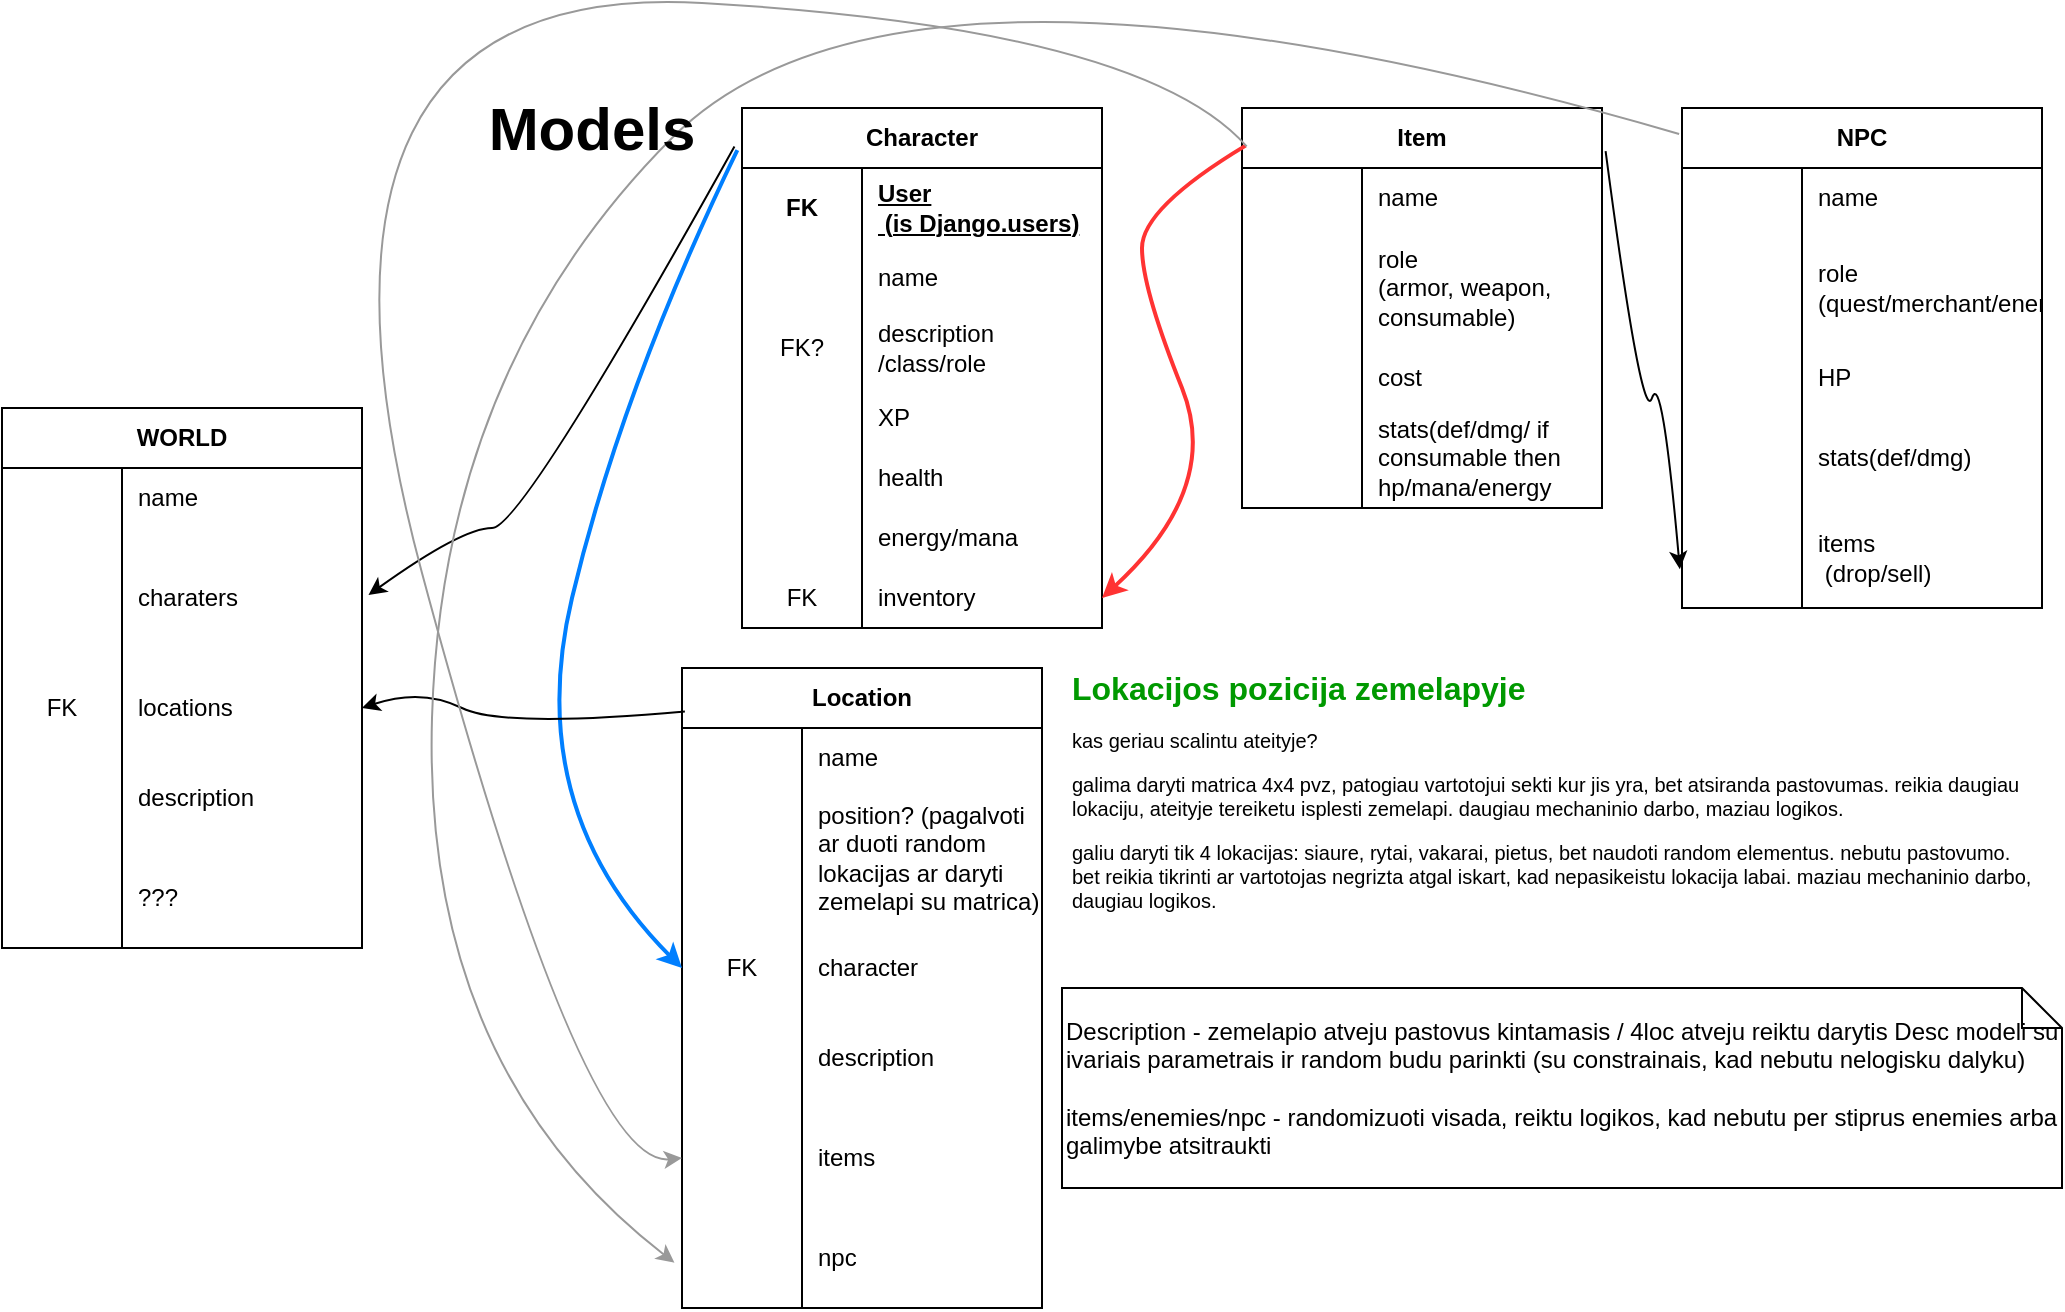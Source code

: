 <mxfile version="22.1.4" type="github">
  <diagram name="Page-1" id="NgMxnCGfI6lpgmHuZvVO">
    <mxGraphModel dx="2081" dy="1786" grid="1" gridSize="10" guides="1" tooltips="1" connect="1" arrows="1" fold="1" page="1" pageScale="1" pageWidth="850" pageHeight="1100" math="0" shadow="0">
      <root>
        <mxCell id="0" />
        <mxCell id="1" parent="0" />
        <mxCell id="99KLzJJd3JAzD1r81Fv1-16" value="Character" style="shape=table;startSize=30;container=1;collapsible=1;childLayout=tableLayout;fixedRows=1;rowLines=0;fontStyle=1;align=center;resizeLast=1;html=1;whiteSpace=wrap;points=[[0,0,0,0,0],[0,0.25,0,0,0],[0,0.5,0,0,0],[0,0.75,0,0,0],[0,1,0,0,0],[0.25,0,0,0,0],[0.25,1,0,0,0],[0.5,0,0,0,0],[0.5,1,0,0,0],[0.75,0,0,0,0],[0.75,1,0,0,0],[1,0,0,0,0],[1,0.25,0,0,0],[1,0.5,0,0,0],[1,0.75,0,0,0],[1,1,0,0,0]];" vertex="1" parent="1">
          <mxGeometry x="150" y="20" width="180" height="260" as="geometry">
            <mxRectangle x="40" y="340" width="100" height="30" as="alternateBounds" />
          </mxGeometry>
        </mxCell>
        <mxCell id="99KLzJJd3JAzD1r81Fv1-17" value="" style="shape=tableRow;horizontal=0;startSize=0;swimlaneHead=0;swimlaneBody=0;fillColor=none;collapsible=0;dropTarget=0;points=[[0,0.5],[1,0.5]];portConstraint=eastwest;top=0;left=0;right=0;bottom=0;html=1;" vertex="1" parent="99KLzJJd3JAzD1r81Fv1-16">
          <mxGeometry y="30" width="180" height="40" as="geometry" />
        </mxCell>
        <mxCell id="99KLzJJd3JAzD1r81Fv1-18" value="FK" style="shape=partialRectangle;connectable=0;fillColor=none;top=0;left=0;bottom=0;right=0;fontStyle=1;overflow=hidden;html=1;whiteSpace=wrap;" vertex="1" parent="99KLzJJd3JAzD1r81Fv1-17">
          <mxGeometry width="60" height="40" as="geometry">
            <mxRectangle width="60" height="40" as="alternateBounds" />
          </mxGeometry>
        </mxCell>
        <mxCell id="99KLzJJd3JAzD1r81Fv1-19" value="&lt;div&gt;User&lt;/div&gt;&amp;nbsp;(is Django.users)" style="shape=partialRectangle;connectable=0;fillColor=none;top=0;left=0;bottom=0;right=0;align=left;spacingLeft=6;fontStyle=5;overflow=hidden;html=1;whiteSpace=wrap;" vertex="1" parent="99KLzJJd3JAzD1r81Fv1-17">
          <mxGeometry x="60" width="120" height="40" as="geometry">
            <mxRectangle width="120" height="40" as="alternateBounds" />
          </mxGeometry>
        </mxCell>
        <mxCell id="99KLzJJd3JAzD1r81Fv1-23" value="" style="shape=tableRow;horizontal=0;startSize=0;swimlaneHead=0;swimlaneBody=0;fillColor=none;collapsible=0;dropTarget=0;points=[[0,0.5],[1,0.5]];portConstraint=eastwest;top=0;left=0;right=0;bottom=0;html=1;" vertex="1" parent="99KLzJJd3JAzD1r81Fv1-16">
          <mxGeometry y="70" width="180" height="30" as="geometry" />
        </mxCell>
        <mxCell id="99KLzJJd3JAzD1r81Fv1-24" value="" style="shape=partialRectangle;connectable=0;fillColor=none;top=0;left=0;bottom=0;right=0;editable=1;overflow=hidden;html=1;whiteSpace=wrap;" vertex="1" parent="99KLzJJd3JAzD1r81Fv1-23">
          <mxGeometry width="60" height="30" as="geometry">
            <mxRectangle width="60" height="30" as="alternateBounds" />
          </mxGeometry>
        </mxCell>
        <mxCell id="99KLzJJd3JAzD1r81Fv1-25" value="name" style="shape=partialRectangle;connectable=0;fillColor=none;top=0;left=0;bottom=0;right=0;align=left;spacingLeft=6;overflow=hidden;html=1;whiteSpace=wrap;" vertex="1" parent="99KLzJJd3JAzD1r81Fv1-23">
          <mxGeometry x="60" width="120" height="30" as="geometry">
            <mxRectangle width="120" height="30" as="alternateBounds" />
          </mxGeometry>
        </mxCell>
        <mxCell id="99KLzJJd3JAzD1r81Fv1-29" style="shape=tableRow;horizontal=0;startSize=0;swimlaneHead=0;swimlaneBody=0;fillColor=none;collapsible=0;dropTarget=0;points=[[0,0.5],[1,0.5]];portConstraint=eastwest;top=0;left=0;right=0;bottom=0;html=1;" vertex="1" parent="99KLzJJd3JAzD1r81Fv1-16">
          <mxGeometry y="100" width="180" height="40" as="geometry" />
        </mxCell>
        <mxCell id="99KLzJJd3JAzD1r81Fv1-30" value="FK?" style="shape=partialRectangle;connectable=0;fillColor=none;top=0;left=0;bottom=0;right=0;editable=1;overflow=hidden;html=1;whiteSpace=wrap;" vertex="1" parent="99KLzJJd3JAzD1r81Fv1-29">
          <mxGeometry width="60" height="40" as="geometry">
            <mxRectangle width="60" height="40" as="alternateBounds" />
          </mxGeometry>
        </mxCell>
        <mxCell id="99KLzJJd3JAzD1r81Fv1-31" value="&lt;div&gt;description&lt;/div&gt;&lt;div&gt;/class/role&lt;/div&gt;" style="shape=partialRectangle;connectable=0;fillColor=none;top=0;left=0;bottom=0;right=0;align=left;spacingLeft=6;overflow=hidden;html=1;whiteSpace=wrap;" vertex="1" parent="99KLzJJd3JAzD1r81Fv1-29">
          <mxGeometry x="60" width="120" height="40" as="geometry">
            <mxRectangle width="120" height="40" as="alternateBounds" />
          </mxGeometry>
        </mxCell>
        <mxCell id="99KLzJJd3JAzD1r81Fv1-48" style="shape=tableRow;horizontal=0;startSize=0;swimlaneHead=0;swimlaneBody=0;fillColor=none;collapsible=0;dropTarget=0;points=[[0,0.5],[1,0.5]];portConstraint=eastwest;top=0;left=0;right=0;bottom=0;html=1;" vertex="1" parent="99KLzJJd3JAzD1r81Fv1-16">
          <mxGeometry y="140" width="180" height="30" as="geometry" />
        </mxCell>
        <mxCell id="99KLzJJd3JAzD1r81Fv1-49" style="shape=partialRectangle;connectable=0;fillColor=none;top=0;left=0;bottom=0;right=0;editable=1;overflow=hidden;html=1;whiteSpace=wrap;" vertex="1" parent="99KLzJJd3JAzD1r81Fv1-48">
          <mxGeometry width="60" height="30" as="geometry">
            <mxRectangle width="60" height="30" as="alternateBounds" />
          </mxGeometry>
        </mxCell>
        <mxCell id="99KLzJJd3JAzD1r81Fv1-50" value="XP" style="shape=partialRectangle;connectable=0;fillColor=none;top=0;left=0;bottom=0;right=0;align=left;spacingLeft=6;overflow=hidden;html=1;whiteSpace=wrap;" vertex="1" parent="99KLzJJd3JAzD1r81Fv1-48">
          <mxGeometry x="60" width="120" height="30" as="geometry">
            <mxRectangle width="120" height="30" as="alternateBounds" />
          </mxGeometry>
        </mxCell>
        <mxCell id="99KLzJJd3JAzD1r81Fv1-98" style="shape=tableRow;horizontal=0;startSize=0;swimlaneHead=0;swimlaneBody=0;fillColor=none;collapsible=0;dropTarget=0;points=[[0,0.5],[1,0.5]];portConstraint=eastwest;top=0;left=0;right=0;bottom=0;html=1;" vertex="1" parent="99KLzJJd3JAzD1r81Fv1-16">
          <mxGeometry y="170" width="180" height="30" as="geometry" />
        </mxCell>
        <mxCell id="99KLzJJd3JAzD1r81Fv1-99" style="shape=partialRectangle;connectable=0;fillColor=none;top=0;left=0;bottom=0;right=0;editable=1;overflow=hidden;html=1;whiteSpace=wrap;" vertex="1" parent="99KLzJJd3JAzD1r81Fv1-98">
          <mxGeometry width="60" height="30" as="geometry">
            <mxRectangle width="60" height="30" as="alternateBounds" />
          </mxGeometry>
        </mxCell>
        <mxCell id="99KLzJJd3JAzD1r81Fv1-100" value="health" style="shape=partialRectangle;connectable=0;fillColor=none;top=0;left=0;bottom=0;right=0;align=left;spacingLeft=6;overflow=hidden;html=1;whiteSpace=wrap;" vertex="1" parent="99KLzJJd3JAzD1r81Fv1-98">
          <mxGeometry x="60" width="120" height="30" as="geometry">
            <mxRectangle width="120" height="30" as="alternateBounds" />
          </mxGeometry>
        </mxCell>
        <mxCell id="99KLzJJd3JAzD1r81Fv1-51" style="shape=tableRow;horizontal=0;startSize=0;swimlaneHead=0;swimlaneBody=0;fillColor=none;collapsible=0;dropTarget=0;points=[[0,0.5],[1,0.5]];portConstraint=eastwest;top=0;left=0;right=0;bottom=0;html=1;" vertex="1" parent="99KLzJJd3JAzD1r81Fv1-16">
          <mxGeometry y="200" width="180" height="30" as="geometry" />
        </mxCell>
        <mxCell id="99KLzJJd3JAzD1r81Fv1-52" style="shape=partialRectangle;connectable=0;fillColor=none;top=0;left=0;bottom=0;right=0;editable=1;overflow=hidden;html=1;whiteSpace=wrap;" vertex="1" parent="99KLzJJd3JAzD1r81Fv1-51">
          <mxGeometry width="60" height="30" as="geometry">
            <mxRectangle width="60" height="30" as="alternateBounds" />
          </mxGeometry>
        </mxCell>
        <mxCell id="99KLzJJd3JAzD1r81Fv1-53" value="energy/mana" style="shape=partialRectangle;connectable=0;fillColor=none;top=0;left=0;bottom=0;right=0;align=left;spacingLeft=6;overflow=hidden;html=1;whiteSpace=wrap;" vertex="1" parent="99KLzJJd3JAzD1r81Fv1-51">
          <mxGeometry x="60" width="120" height="30" as="geometry">
            <mxRectangle width="120" height="30" as="alternateBounds" />
          </mxGeometry>
        </mxCell>
        <mxCell id="99KLzJJd3JAzD1r81Fv1-54" style="shape=tableRow;horizontal=0;startSize=0;swimlaneHead=0;swimlaneBody=0;fillColor=none;collapsible=0;dropTarget=0;points=[[0,0.5],[1,0.5]];portConstraint=eastwest;top=0;left=0;right=0;bottom=0;html=1;" vertex="1" parent="99KLzJJd3JAzD1r81Fv1-16">
          <mxGeometry y="230" width="180" height="30" as="geometry" />
        </mxCell>
        <mxCell id="99KLzJJd3JAzD1r81Fv1-55" value="FK" style="shape=partialRectangle;connectable=0;fillColor=none;top=0;left=0;bottom=0;right=0;editable=1;overflow=hidden;html=1;whiteSpace=wrap;" vertex="1" parent="99KLzJJd3JAzD1r81Fv1-54">
          <mxGeometry width="60" height="30" as="geometry">
            <mxRectangle width="60" height="30" as="alternateBounds" />
          </mxGeometry>
        </mxCell>
        <mxCell id="99KLzJJd3JAzD1r81Fv1-56" value="inventory" style="shape=partialRectangle;connectable=0;fillColor=none;top=0;left=0;bottom=0;right=0;align=left;spacingLeft=6;overflow=hidden;html=1;whiteSpace=wrap;" vertex="1" parent="99KLzJJd3JAzD1r81Fv1-54">
          <mxGeometry x="60" width="120" height="30" as="geometry">
            <mxRectangle width="120" height="30" as="alternateBounds" />
          </mxGeometry>
        </mxCell>
        <mxCell id="99KLzJJd3JAzD1r81Fv1-58" value="Item" style="shape=table;startSize=30;container=1;collapsible=1;childLayout=tableLayout;fixedRows=1;rowLines=0;fontStyle=1;align=center;resizeLast=1;html=1;whiteSpace=wrap;points=[[0,0,0,0,0],[0,0.25,0,0,0],[0,0.5,0,0,0],[0,0.75,0,0,0],[0,1,0,0,0],[0.25,0,0,0,0],[0.25,1,0,0,0],[0.5,0,0,0,0],[0.5,1,0,0,0],[0.75,0,0,0,0],[0.75,1,0,0,0],[1,0,0,0,0],[1,0.25,0,0,0],[1,0.5,0,0,0],[1,0.75,0,0,0],[1,1,0,0,0]];" vertex="1" parent="1">
          <mxGeometry x="400" y="20" width="180" height="200" as="geometry">
            <mxRectangle x="40" y="340" width="100" height="30" as="alternateBounds" />
          </mxGeometry>
        </mxCell>
        <mxCell id="99KLzJJd3JAzD1r81Fv1-62" value="" style="shape=tableRow;horizontal=0;startSize=0;swimlaneHead=0;swimlaneBody=0;fillColor=none;collapsible=0;dropTarget=0;points=[[0,0.5],[1,0.5]];portConstraint=eastwest;top=0;left=0;right=0;bottom=0;html=1;" vertex="1" parent="99KLzJJd3JAzD1r81Fv1-58">
          <mxGeometry y="30" width="180" height="30" as="geometry" />
        </mxCell>
        <mxCell id="99KLzJJd3JAzD1r81Fv1-63" value="" style="shape=partialRectangle;connectable=0;fillColor=none;top=0;left=0;bottom=0;right=0;editable=1;overflow=hidden;html=1;whiteSpace=wrap;" vertex="1" parent="99KLzJJd3JAzD1r81Fv1-62">
          <mxGeometry width="60" height="30" as="geometry">
            <mxRectangle width="60" height="30" as="alternateBounds" />
          </mxGeometry>
        </mxCell>
        <mxCell id="99KLzJJd3JAzD1r81Fv1-64" value="name" style="shape=partialRectangle;connectable=0;fillColor=none;top=0;left=0;bottom=0;right=0;align=left;spacingLeft=6;overflow=hidden;html=1;whiteSpace=wrap;" vertex="1" parent="99KLzJJd3JAzD1r81Fv1-62">
          <mxGeometry x="60" width="120" height="30" as="geometry">
            <mxRectangle width="120" height="30" as="alternateBounds" />
          </mxGeometry>
        </mxCell>
        <mxCell id="99KLzJJd3JAzD1r81Fv1-65" style="shape=tableRow;horizontal=0;startSize=0;swimlaneHead=0;swimlaneBody=0;fillColor=none;collapsible=0;dropTarget=0;points=[[0,0.5],[1,0.5]];portConstraint=eastwest;top=0;left=0;right=0;bottom=0;html=1;" vertex="1" parent="99KLzJJd3JAzD1r81Fv1-58">
          <mxGeometry y="60" width="180" height="60" as="geometry" />
        </mxCell>
        <mxCell id="99KLzJJd3JAzD1r81Fv1-66" value="" style="shape=partialRectangle;connectable=0;fillColor=none;top=0;left=0;bottom=0;right=0;editable=1;overflow=hidden;html=1;whiteSpace=wrap;" vertex="1" parent="99KLzJJd3JAzD1r81Fv1-65">
          <mxGeometry width="60" height="60" as="geometry">
            <mxRectangle width="60" height="60" as="alternateBounds" />
          </mxGeometry>
        </mxCell>
        <mxCell id="99KLzJJd3JAzD1r81Fv1-67" value="&lt;div&gt;role&lt;/div&gt;(armor, weapon, consumable)" style="shape=partialRectangle;connectable=0;fillColor=none;top=0;left=0;bottom=0;right=0;align=left;spacingLeft=6;overflow=hidden;html=1;whiteSpace=wrap;" vertex="1" parent="99KLzJJd3JAzD1r81Fv1-65">
          <mxGeometry x="60" width="120" height="60" as="geometry">
            <mxRectangle width="120" height="60" as="alternateBounds" />
          </mxGeometry>
        </mxCell>
        <mxCell id="99KLzJJd3JAzD1r81Fv1-68" style="shape=tableRow;horizontal=0;startSize=0;swimlaneHead=0;swimlaneBody=0;fillColor=none;collapsible=0;dropTarget=0;points=[[0,0.5],[1,0.5]];portConstraint=eastwest;top=0;left=0;right=0;bottom=0;html=1;" vertex="1" parent="99KLzJJd3JAzD1r81Fv1-58">
          <mxGeometry y="120" width="180" height="30" as="geometry" />
        </mxCell>
        <mxCell id="99KLzJJd3JAzD1r81Fv1-69" style="shape=partialRectangle;connectable=0;fillColor=none;top=0;left=0;bottom=0;right=0;editable=1;overflow=hidden;html=1;whiteSpace=wrap;" vertex="1" parent="99KLzJJd3JAzD1r81Fv1-68">
          <mxGeometry width="60" height="30" as="geometry">
            <mxRectangle width="60" height="30" as="alternateBounds" />
          </mxGeometry>
        </mxCell>
        <mxCell id="99KLzJJd3JAzD1r81Fv1-70" value="cost" style="shape=partialRectangle;connectable=0;fillColor=none;top=0;left=0;bottom=0;right=0;align=left;spacingLeft=6;overflow=hidden;html=1;whiteSpace=wrap;" vertex="1" parent="99KLzJJd3JAzD1r81Fv1-68">
          <mxGeometry x="60" width="120" height="30" as="geometry">
            <mxRectangle width="120" height="30" as="alternateBounds" />
          </mxGeometry>
        </mxCell>
        <mxCell id="99KLzJJd3JAzD1r81Fv1-71" style="shape=tableRow;horizontal=0;startSize=0;swimlaneHead=0;swimlaneBody=0;fillColor=none;collapsible=0;dropTarget=0;points=[[0,0.5],[1,0.5]];portConstraint=eastwest;top=0;left=0;right=0;bottom=0;html=1;" vertex="1" parent="99KLzJJd3JAzD1r81Fv1-58">
          <mxGeometry y="150" width="180" height="50" as="geometry" />
        </mxCell>
        <mxCell id="99KLzJJd3JAzD1r81Fv1-72" style="shape=partialRectangle;connectable=0;fillColor=none;top=0;left=0;bottom=0;right=0;editable=1;overflow=hidden;html=1;whiteSpace=wrap;" vertex="1" parent="99KLzJJd3JAzD1r81Fv1-71">
          <mxGeometry width="60" height="50" as="geometry">
            <mxRectangle width="60" height="50" as="alternateBounds" />
          </mxGeometry>
        </mxCell>
        <mxCell id="99KLzJJd3JAzD1r81Fv1-73" value="stats(def/dmg/ if consumable then hp/mana/energy" style="shape=partialRectangle;connectable=0;fillColor=none;top=0;left=0;bottom=0;right=0;align=left;spacingLeft=6;overflow=hidden;html=1;whiteSpace=wrap;" vertex="1" parent="99KLzJJd3JAzD1r81Fv1-71">
          <mxGeometry x="60" width="120" height="50" as="geometry">
            <mxRectangle width="120" height="50" as="alternateBounds" />
          </mxGeometry>
        </mxCell>
        <mxCell id="99KLzJJd3JAzD1r81Fv1-77" value="" style="curved=1;endArrow=classic;html=1;rounded=0;exitX=0.01;exitY=0.094;exitDx=0;exitDy=0;exitPerimeter=0;entryX=1;entryY=0.5;entryDx=0;entryDy=0;strokeColor=#FF3333;strokeWidth=2;" edge="1" parent="1" source="99KLzJJd3JAzD1r81Fv1-58" target="99KLzJJd3JAzD1r81Fv1-54">
          <mxGeometry width="50" height="50" relative="1" as="geometry">
            <mxPoint x="430" y="320" as="sourcePoint" />
            <mxPoint x="480" y="270" as="targetPoint" />
            <Array as="points">
              <mxPoint x="350" y="70" />
              <mxPoint x="350" y="110" />
              <mxPoint x="390" y="210" />
            </Array>
          </mxGeometry>
        </mxCell>
        <mxCell id="99KLzJJd3JAzD1r81Fv1-78" value="Location" style="shape=table;startSize=30;container=1;collapsible=1;childLayout=tableLayout;fixedRows=1;rowLines=0;fontStyle=1;align=center;resizeLast=1;html=1;whiteSpace=wrap;points=[[0,0,0,0,0],[0,0.25,0,0,0],[0,0.5,0,0,0],[0,0.75,0,0,0],[0,1,0,0,0],[0.25,0,0,0,0],[0.25,1,0,0,0],[0.5,0,0,0,0],[0.5,1,0,0,0],[0.75,0,0,0,0],[0.75,1,0,0,0],[1,0,0,0,0],[1,0.25,0,0,0],[1,0.5,0,0,0],[1,0.75,0,0,0],[1,1,0,0,0]];" vertex="1" parent="1">
          <mxGeometry x="120" y="300" width="180" height="320" as="geometry">
            <mxRectangle x="40" y="340" width="100" height="30" as="alternateBounds" />
          </mxGeometry>
        </mxCell>
        <mxCell id="99KLzJJd3JAzD1r81Fv1-79" value="" style="shape=tableRow;horizontal=0;startSize=0;swimlaneHead=0;swimlaneBody=0;fillColor=none;collapsible=0;dropTarget=0;points=[[0,0.5],[1,0.5]];portConstraint=eastwest;top=0;left=0;right=0;bottom=0;html=1;" vertex="1" parent="99KLzJJd3JAzD1r81Fv1-78">
          <mxGeometry y="30" width="180" height="30" as="geometry" />
        </mxCell>
        <mxCell id="99KLzJJd3JAzD1r81Fv1-80" value="" style="shape=partialRectangle;connectable=0;fillColor=none;top=0;left=0;bottom=0;right=0;editable=1;overflow=hidden;html=1;whiteSpace=wrap;" vertex="1" parent="99KLzJJd3JAzD1r81Fv1-79">
          <mxGeometry width="60" height="30" as="geometry">
            <mxRectangle width="60" height="30" as="alternateBounds" />
          </mxGeometry>
        </mxCell>
        <mxCell id="99KLzJJd3JAzD1r81Fv1-81" value="name" style="shape=partialRectangle;connectable=0;fillColor=none;top=0;left=0;bottom=0;right=0;align=left;spacingLeft=6;overflow=hidden;html=1;whiteSpace=wrap;" vertex="1" parent="99KLzJJd3JAzD1r81Fv1-79">
          <mxGeometry x="60" width="120" height="30" as="geometry">
            <mxRectangle width="120" height="30" as="alternateBounds" />
          </mxGeometry>
        </mxCell>
        <mxCell id="99KLzJJd3JAzD1r81Fv1-82" style="shape=tableRow;horizontal=0;startSize=0;swimlaneHead=0;swimlaneBody=0;fillColor=none;collapsible=0;dropTarget=0;points=[[0,0.5],[1,0.5]];portConstraint=eastwest;top=0;left=0;right=0;bottom=0;html=1;" vertex="1" parent="99KLzJJd3JAzD1r81Fv1-78">
          <mxGeometry y="60" width="180" height="70" as="geometry" />
        </mxCell>
        <mxCell id="99KLzJJd3JAzD1r81Fv1-83" value="" style="shape=partialRectangle;connectable=0;fillColor=none;top=0;left=0;bottom=0;right=0;editable=1;overflow=hidden;html=1;whiteSpace=wrap;" vertex="1" parent="99KLzJJd3JAzD1r81Fv1-82">
          <mxGeometry width="60" height="70" as="geometry">
            <mxRectangle width="60" height="70" as="alternateBounds" />
          </mxGeometry>
        </mxCell>
        <mxCell id="99KLzJJd3JAzD1r81Fv1-84" value="position? (pagalvoti ar duoti random lokacijas ar daryti zemelapi su matrica)" style="shape=partialRectangle;connectable=0;fillColor=none;top=0;left=0;bottom=0;right=0;align=left;spacingLeft=6;overflow=hidden;html=1;whiteSpace=wrap;" vertex="1" parent="99KLzJJd3JAzD1r81Fv1-82">
          <mxGeometry x="60" width="120" height="70" as="geometry">
            <mxRectangle width="120" height="70" as="alternateBounds" />
          </mxGeometry>
        </mxCell>
        <mxCell id="99KLzJJd3JAzD1r81Fv1-85" style="shape=tableRow;horizontal=0;startSize=0;swimlaneHead=0;swimlaneBody=0;fillColor=none;collapsible=0;dropTarget=0;points=[[0,0.5],[1,0.5]];portConstraint=eastwest;top=0;left=0;right=0;bottom=0;html=1;" vertex="1" parent="99KLzJJd3JAzD1r81Fv1-78">
          <mxGeometry y="130" width="180" height="40" as="geometry" />
        </mxCell>
        <mxCell id="99KLzJJd3JAzD1r81Fv1-86" value="FK" style="shape=partialRectangle;connectable=0;fillColor=none;top=0;left=0;bottom=0;right=0;editable=1;overflow=hidden;html=1;whiteSpace=wrap;" vertex="1" parent="99KLzJJd3JAzD1r81Fv1-85">
          <mxGeometry width="60" height="40" as="geometry">
            <mxRectangle width="60" height="40" as="alternateBounds" />
          </mxGeometry>
        </mxCell>
        <mxCell id="99KLzJJd3JAzD1r81Fv1-87" value="character" style="shape=partialRectangle;connectable=0;fillColor=none;top=0;left=0;bottom=0;right=0;align=left;spacingLeft=6;overflow=hidden;html=1;whiteSpace=wrap;" vertex="1" parent="99KLzJJd3JAzD1r81Fv1-85">
          <mxGeometry x="60" width="120" height="40" as="geometry">
            <mxRectangle width="120" height="40" as="alternateBounds" />
          </mxGeometry>
        </mxCell>
        <mxCell id="99KLzJJd3JAzD1r81Fv1-88" style="shape=tableRow;horizontal=0;startSize=0;swimlaneHead=0;swimlaneBody=0;fillColor=none;collapsible=0;dropTarget=0;points=[[0,0.5],[1,0.5]];portConstraint=eastwest;top=0;left=0;right=0;bottom=0;html=1;" vertex="1" parent="99KLzJJd3JAzD1r81Fv1-78">
          <mxGeometry y="170" width="180" height="50" as="geometry" />
        </mxCell>
        <mxCell id="99KLzJJd3JAzD1r81Fv1-89" style="shape=partialRectangle;connectable=0;fillColor=none;top=0;left=0;bottom=0;right=0;editable=1;overflow=hidden;html=1;whiteSpace=wrap;" vertex="1" parent="99KLzJJd3JAzD1r81Fv1-88">
          <mxGeometry width="60" height="50" as="geometry">
            <mxRectangle width="60" height="50" as="alternateBounds" />
          </mxGeometry>
        </mxCell>
        <mxCell id="99KLzJJd3JAzD1r81Fv1-90" value="description" style="shape=partialRectangle;connectable=0;fillColor=none;top=0;left=0;bottom=0;right=0;align=left;spacingLeft=6;overflow=hidden;html=1;whiteSpace=wrap;" vertex="1" parent="99KLzJJd3JAzD1r81Fv1-88">
          <mxGeometry x="60" width="120" height="50" as="geometry">
            <mxRectangle width="120" height="50" as="alternateBounds" />
          </mxGeometry>
        </mxCell>
        <mxCell id="99KLzJJd3JAzD1r81Fv1-94" style="shape=tableRow;horizontal=0;startSize=0;swimlaneHead=0;swimlaneBody=0;fillColor=none;collapsible=0;dropTarget=0;points=[[0,0.5],[1,0.5]];portConstraint=eastwest;top=0;left=0;right=0;bottom=0;html=1;" vertex="1" parent="99KLzJJd3JAzD1r81Fv1-78">
          <mxGeometry y="220" width="180" height="50" as="geometry" />
        </mxCell>
        <mxCell id="99KLzJJd3JAzD1r81Fv1-95" style="shape=partialRectangle;connectable=0;fillColor=none;top=0;left=0;bottom=0;right=0;editable=1;overflow=hidden;html=1;whiteSpace=wrap;" vertex="1" parent="99KLzJJd3JAzD1r81Fv1-94">
          <mxGeometry width="60" height="50" as="geometry">
            <mxRectangle width="60" height="50" as="alternateBounds" />
          </mxGeometry>
        </mxCell>
        <mxCell id="99KLzJJd3JAzD1r81Fv1-96" value="items" style="shape=partialRectangle;connectable=0;fillColor=none;top=0;left=0;bottom=0;right=0;align=left;spacingLeft=6;overflow=hidden;html=1;whiteSpace=wrap;" vertex="1" parent="99KLzJJd3JAzD1r81Fv1-94">
          <mxGeometry x="60" width="120" height="50" as="geometry">
            <mxRectangle width="120" height="50" as="alternateBounds" />
          </mxGeometry>
        </mxCell>
        <mxCell id="99KLzJJd3JAzD1r81Fv1-137" style="shape=tableRow;horizontal=0;startSize=0;swimlaneHead=0;swimlaneBody=0;fillColor=none;collapsible=0;dropTarget=0;points=[[0,0.5],[1,0.5]];portConstraint=eastwest;top=0;left=0;right=0;bottom=0;html=1;" vertex="1" parent="99KLzJJd3JAzD1r81Fv1-78">
          <mxGeometry y="270" width="180" height="50" as="geometry" />
        </mxCell>
        <mxCell id="99KLzJJd3JAzD1r81Fv1-138" style="shape=partialRectangle;connectable=0;fillColor=none;top=0;left=0;bottom=0;right=0;editable=1;overflow=hidden;html=1;whiteSpace=wrap;" vertex="1" parent="99KLzJJd3JAzD1r81Fv1-137">
          <mxGeometry width="60" height="50" as="geometry">
            <mxRectangle width="60" height="50" as="alternateBounds" />
          </mxGeometry>
        </mxCell>
        <mxCell id="99KLzJJd3JAzD1r81Fv1-139" value="npc" style="shape=partialRectangle;connectable=0;fillColor=none;top=0;left=0;bottom=0;right=0;align=left;spacingLeft=6;overflow=hidden;html=1;whiteSpace=wrap;" vertex="1" parent="99KLzJJd3JAzD1r81Fv1-137">
          <mxGeometry x="60" width="120" height="50" as="geometry">
            <mxRectangle width="120" height="50" as="alternateBounds" />
          </mxGeometry>
        </mxCell>
        <mxCell id="99KLzJJd3JAzD1r81Fv1-92" value="" style="curved=1;endArrow=classic;html=1;rounded=0;exitX=-0.013;exitY=0.081;exitDx=0;exitDy=0;exitPerimeter=0;entryX=0;entryY=0.5;entryDx=0;entryDy=0;strokeColor=#007FFF;strokeWidth=2;" edge="1" parent="1" source="99KLzJJd3JAzD1r81Fv1-16" target="99KLzJJd3JAzD1r81Fv1-85">
          <mxGeometry width="50" height="50" relative="1" as="geometry">
            <mxPoint x="50" y="290" as="sourcePoint" />
            <mxPoint x="100" y="240" as="targetPoint" />
            <Array as="points">
              <mxPoint x="90" y="160" />
              <mxPoint x="40" y="370" />
            </Array>
          </mxGeometry>
        </mxCell>
        <mxCell id="99KLzJJd3JAzD1r81Fv1-93" value="&lt;h1 style=&quot;font-size: 16px;&quot;&gt;&lt;font style=&quot;font-size: 16px;&quot; color=&quot;#009900&quot;&gt;Lokacijos pozicija zemelapyje&lt;/font&gt;&lt;font style=&quot;font-size: 16px;&quot;&gt;&lt;br&gt;&lt;/font&gt;&lt;/h1&gt;&lt;p style=&quot;font-size: 10px;&quot;&gt;&lt;font style=&quot;font-size: 10px;&quot;&gt;kas geriau scalintu ateityje?&lt;/font&gt;&lt;/p&gt;&lt;p style=&quot;font-size: 10px;&quot;&gt;&lt;font style=&quot;font-size: 10px;&quot;&gt;galima daryti matrica 4x4 pvz, patogiau vartotojui sekti kur jis yra, bet atsiranda pastovumas. reikia daugiau lokaciju, ateityje tereiketu isplesti zemelapi. daugiau mechaninio darbo, maziau logikos.&lt;br&gt;&lt;/font&gt;&lt;/p&gt;&lt;p style=&quot;font-size: 10px;&quot;&gt;&lt;font style=&quot;font-size: 10px;&quot;&gt;galiu daryti tik 4 lokacijas: siaure, rytai, vakarai, pietus, bet naudoti random elementus. nebutu pastovumo. bet reikia tikrinti ar vartotojas negrizta atgal iskart, kad nepasikeistu lokacija labai. maziau mechaninio darbo, daugiau logikos.&lt;/font&gt;&lt;/p&gt;" style="text;html=1;strokeColor=none;fillColor=none;spacing=5;spacingTop=-20;whiteSpace=wrap;overflow=hidden;rounded=0;" vertex="1" parent="1">
          <mxGeometry x="310" y="300" width="490" height="150" as="geometry" />
        </mxCell>
        <mxCell id="99KLzJJd3JAzD1r81Fv1-97" value="Description - zemelapio atveju pastovus kintamasis / 4loc atveju reiktu darytis Desc modeli su ivariais parametrais ir random budu parinkti (su constrainais, kad nebutu nelogisku dalyku)&lt;br&gt;&lt;br&gt;items/enemies/npc - randomizuoti visada, reiktu logikos, kad nebutu per stiprus enemies arba galimybe atsitraukti" style="shape=note;size=20;whiteSpace=wrap;html=1;align=left;" vertex="1" parent="1">
          <mxGeometry x="310" y="460" width="500" height="100" as="geometry" />
        </mxCell>
        <mxCell id="99KLzJJd3JAzD1r81Fv1-101" value="NPC" style="shape=table;startSize=30;container=1;collapsible=1;childLayout=tableLayout;fixedRows=1;rowLines=0;fontStyle=1;align=center;resizeLast=1;html=1;whiteSpace=wrap;points=[[0,0,0,0,0],[0,0.25,0,0,0],[0,0.5,0,0,0],[0,0.75,0,0,0],[0,1,0,0,0],[0.25,0,0,0,0],[0.25,1,0,0,0],[0.5,0,0,0,0],[0.5,1,0,0,0],[0.75,0,0,0,0],[0.75,1,0,0,0],[1,0,0,0,0],[1,0.25,0,0,0],[1,0.5,0,0,0],[1,0.75,0,0,0],[1,1,0,0,0]];" vertex="1" parent="1">
          <mxGeometry x="620" y="20" width="180" height="250" as="geometry">
            <mxRectangle x="40" y="340" width="100" height="30" as="alternateBounds" />
          </mxGeometry>
        </mxCell>
        <mxCell id="99KLzJJd3JAzD1r81Fv1-102" value="" style="shape=tableRow;horizontal=0;startSize=0;swimlaneHead=0;swimlaneBody=0;fillColor=none;collapsible=0;dropTarget=0;points=[[0,0.5],[1,0.5]];portConstraint=eastwest;top=0;left=0;right=0;bottom=0;html=1;" vertex="1" parent="99KLzJJd3JAzD1r81Fv1-101">
          <mxGeometry y="30" width="180" height="30" as="geometry" />
        </mxCell>
        <mxCell id="99KLzJJd3JAzD1r81Fv1-103" value="" style="shape=partialRectangle;connectable=0;fillColor=none;top=0;left=0;bottom=0;right=0;editable=1;overflow=hidden;html=1;whiteSpace=wrap;" vertex="1" parent="99KLzJJd3JAzD1r81Fv1-102">
          <mxGeometry width="60" height="30" as="geometry">
            <mxRectangle width="60" height="30" as="alternateBounds" />
          </mxGeometry>
        </mxCell>
        <mxCell id="99KLzJJd3JAzD1r81Fv1-104" value="name" style="shape=partialRectangle;connectable=0;fillColor=none;top=0;left=0;bottom=0;right=0;align=left;spacingLeft=6;overflow=hidden;html=1;whiteSpace=wrap;" vertex="1" parent="99KLzJJd3JAzD1r81Fv1-102">
          <mxGeometry x="60" width="120" height="30" as="geometry">
            <mxRectangle width="120" height="30" as="alternateBounds" />
          </mxGeometry>
        </mxCell>
        <mxCell id="99KLzJJd3JAzD1r81Fv1-105" style="shape=tableRow;horizontal=0;startSize=0;swimlaneHead=0;swimlaneBody=0;fillColor=none;collapsible=0;dropTarget=0;points=[[0,0.5],[1,0.5]];portConstraint=eastwest;top=0;left=0;right=0;bottom=0;html=1;" vertex="1" parent="99KLzJJd3JAzD1r81Fv1-101">
          <mxGeometry y="60" width="180" height="60" as="geometry" />
        </mxCell>
        <mxCell id="99KLzJJd3JAzD1r81Fv1-106" value="" style="shape=partialRectangle;connectable=0;fillColor=none;top=0;left=0;bottom=0;right=0;editable=1;overflow=hidden;html=1;whiteSpace=wrap;" vertex="1" parent="99KLzJJd3JAzD1r81Fv1-105">
          <mxGeometry width="60" height="60" as="geometry">
            <mxRectangle width="60" height="60" as="alternateBounds" />
          </mxGeometry>
        </mxCell>
        <mxCell id="99KLzJJd3JAzD1r81Fv1-107" value="&lt;div&gt;role&lt;/div&gt;(quest/merchant/enemy)" style="shape=partialRectangle;connectable=0;fillColor=none;top=0;left=0;bottom=0;right=0;align=left;spacingLeft=6;overflow=hidden;html=1;whiteSpace=wrap;" vertex="1" parent="99KLzJJd3JAzD1r81Fv1-105">
          <mxGeometry x="60" width="120" height="60" as="geometry">
            <mxRectangle width="120" height="60" as="alternateBounds" />
          </mxGeometry>
        </mxCell>
        <mxCell id="99KLzJJd3JAzD1r81Fv1-108" style="shape=tableRow;horizontal=0;startSize=0;swimlaneHead=0;swimlaneBody=0;fillColor=none;collapsible=0;dropTarget=0;points=[[0,0.5],[1,0.5]];portConstraint=eastwest;top=0;left=0;right=0;bottom=0;html=1;" vertex="1" parent="99KLzJJd3JAzD1r81Fv1-101">
          <mxGeometry y="120" width="180" height="30" as="geometry" />
        </mxCell>
        <mxCell id="99KLzJJd3JAzD1r81Fv1-109" style="shape=partialRectangle;connectable=0;fillColor=none;top=0;left=0;bottom=0;right=0;editable=1;overflow=hidden;html=1;whiteSpace=wrap;" vertex="1" parent="99KLzJJd3JAzD1r81Fv1-108">
          <mxGeometry width="60" height="30" as="geometry">
            <mxRectangle width="60" height="30" as="alternateBounds" />
          </mxGeometry>
        </mxCell>
        <mxCell id="99KLzJJd3JAzD1r81Fv1-110" value="HP" style="shape=partialRectangle;connectable=0;fillColor=none;top=0;left=0;bottom=0;right=0;align=left;spacingLeft=6;overflow=hidden;html=1;whiteSpace=wrap;" vertex="1" parent="99KLzJJd3JAzD1r81Fv1-108">
          <mxGeometry x="60" width="120" height="30" as="geometry">
            <mxRectangle width="120" height="30" as="alternateBounds" />
          </mxGeometry>
        </mxCell>
        <mxCell id="99KLzJJd3JAzD1r81Fv1-111" style="shape=tableRow;horizontal=0;startSize=0;swimlaneHead=0;swimlaneBody=0;fillColor=none;collapsible=0;dropTarget=0;points=[[0,0.5],[1,0.5]];portConstraint=eastwest;top=0;left=0;right=0;bottom=0;html=1;" vertex="1" parent="99KLzJJd3JAzD1r81Fv1-101">
          <mxGeometry y="150" width="180" height="50" as="geometry" />
        </mxCell>
        <mxCell id="99KLzJJd3JAzD1r81Fv1-112" style="shape=partialRectangle;connectable=0;fillColor=none;top=0;left=0;bottom=0;right=0;editable=1;overflow=hidden;html=1;whiteSpace=wrap;" vertex="1" parent="99KLzJJd3JAzD1r81Fv1-111">
          <mxGeometry width="60" height="50" as="geometry">
            <mxRectangle width="60" height="50" as="alternateBounds" />
          </mxGeometry>
        </mxCell>
        <mxCell id="99KLzJJd3JAzD1r81Fv1-113" value="stats(def/dmg)" style="shape=partialRectangle;connectable=0;fillColor=none;top=0;left=0;bottom=0;right=0;align=left;spacingLeft=6;overflow=hidden;html=1;whiteSpace=wrap;" vertex="1" parent="99KLzJJd3JAzD1r81Fv1-111">
          <mxGeometry x="60" width="120" height="50" as="geometry">
            <mxRectangle width="120" height="50" as="alternateBounds" />
          </mxGeometry>
        </mxCell>
        <mxCell id="99KLzJJd3JAzD1r81Fv1-132" style="shape=tableRow;horizontal=0;startSize=0;swimlaneHead=0;swimlaneBody=0;fillColor=none;collapsible=0;dropTarget=0;points=[[0,0.5],[1,0.5]];portConstraint=eastwest;top=0;left=0;right=0;bottom=0;html=1;" vertex="1" parent="99KLzJJd3JAzD1r81Fv1-101">
          <mxGeometry y="200" width="180" height="50" as="geometry" />
        </mxCell>
        <mxCell id="99KLzJJd3JAzD1r81Fv1-133" style="shape=partialRectangle;connectable=0;fillColor=none;top=0;left=0;bottom=0;right=0;editable=1;overflow=hidden;html=1;whiteSpace=wrap;" vertex="1" parent="99KLzJJd3JAzD1r81Fv1-132">
          <mxGeometry width="60" height="50" as="geometry">
            <mxRectangle width="60" height="50" as="alternateBounds" />
          </mxGeometry>
        </mxCell>
        <mxCell id="99KLzJJd3JAzD1r81Fv1-134" value="&lt;div&gt;items&lt;/div&gt;&amp;nbsp;(drop/sell)" style="shape=partialRectangle;connectable=0;fillColor=none;top=0;left=0;bottom=0;right=0;align=left;spacingLeft=6;overflow=hidden;html=1;whiteSpace=wrap;" vertex="1" parent="99KLzJJd3JAzD1r81Fv1-132">
          <mxGeometry x="60" width="120" height="50" as="geometry">
            <mxRectangle width="120" height="50" as="alternateBounds" />
          </mxGeometry>
        </mxCell>
        <mxCell id="99KLzJJd3JAzD1r81Fv1-114" value="WORLD" style="shape=table;startSize=30;container=1;collapsible=1;childLayout=tableLayout;fixedRows=1;rowLines=0;fontStyle=1;align=center;resizeLast=1;html=1;whiteSpace=wrap;points=[[0,0,0,0,0],[0,0.25,0,0,0],[0,0.5,0,0,0],[0,0.75,0,0,0],[0,1,0,0,0],[0.25,0,0,0,0],[0.25,1,0,0,0],[0.5,0,0,0,0],[0.5,1,0,0,0],[0.75,0,0,0,0],[0.75,1,0,0,0],[1,0,0,0,0],[1,0.25,0,0,0],[1,0.5,0,0,0],[1,0.75,0,0,0],[1,1,0,0,0]];" vertex="1" parent="1">
          <mxGeometry x="-220" y="170" width="180" height="270" as="geometry">
            <mxRectangle x="40" y="340" width="100" height="30" as="alternateBounds" />
          </mxGeometry>
        </mxCell>
        <mxCell id="99KLzJJd3JAzD1r81Fv1-115" value="" style="shape=tableRow;horizontal=0;startSize=0;swimlaneHead=0;swimlaneBody=0;fillColor=none;collapsible=0;dropTarget=0;points=[[0,0.5],[1,0.5]];portConstraint=eastwest;top=0;left=0;right=0;bottom=0;html=1;" vertex="1" parent="99KLzJJd3JAzD1r81Fv1-114">
          <mxGeometry y="30" width="180" height="30" as="geometry" />
        </mxCell>
        <mxCell id="99KLzJJd3JAzD1r81Fv1-116" value="" style="shape=partialRectangle;connectable=0;fillColor=none;top=0;left=0;bottom=0;right=0;editable=1;overflow=hidden;html=1;whiteSpace=wrap;" vertex="1" parent="99KLzJJd3JAzD1r81Fv1-115">
          <mxGeometry width="60" height="30" as="geometry">
            <mxRectangle width="60" height="30" as="alternateBounds" />
          </mxGeometry>
        </mxCell>
        <mxCell id="99KLzJJd3JAzD1r81Fv1-117" value="name" style="shape=partialRectangle;connectable=0;fillColor=none;top=0;left=0;bottom=0;right=0;align=left;spacingLeft=6;overflow=hidden;html=1;whiteSpace=wrap;" vertex="1" parent="99KLzJJd3JAzD1r81Fv1-115">
          <mxGeometry x="60" width="120" height="30" as="geometry">
            <mxRectangle width="120" height="30" as="alternateBounds" />
          </mxGeometry>
        </mxCell>
        <mxCell id="99KLzJJd3JAzD1r81Fv1-118" style="shape=tableRow;horizontal=0;startSize=0;swimlaneHead=0;swimlaneBody=0;fillColor=none;collapsible=0;dropTarget=0;points=[[0,0.5],[1,0.5]];portConstraint=eastwest;top=0;left=0;right=0;bottom=0;html=1;" vertex="1" parent="99KLzJJd3JAzD1r81Fv1-114">
          <mxGeometry y="60" width="180" height="70" as="geometry" />
        </mxCell>
        <mxCell id="99KLzJJd3JAzD1r81Fv1-119" value="" style="shape=partialRectangle;connectable=0;fillColor=none;top=0;left=0;bottom=0;right=0;editable=1;overflow=hidden;html=1;whiteSpace=wrap;" vertex="1" parent="99KLzJJd3JAzD1r81Fv1-118">
          <mxGeometry width="60" height="70" as="geometry">
            <mxRectangle width="60" height="70" as="alternateBounds" />
          </mxGeometry>
        </mxCell>
        <mxCell id="99KLzJJd3JAzD1r81Fv1-120" value="charaters" style="shape=partialRectangle;connectable=0;fillColor=none;top=0;left=0;bottom=0;right=0;align=left;spacingLeft=6;overflow=hidden;html=1;whiteSpace=wrap;" vertex="1" parent="99KLzJJd3JAzD1r81Fv1-118">
          <mxGeometry x="60" width="120" height="70" as="geometry">
            <mxRectangle width="120" height="70" as="alternateBounds" />
          </mxGeometry>
        </mxCell>
        <mxCell id="99KLzJJd3JAzD1r81Fv1-121" style="shape=tableRow;horizontal=0;startSize=0;swimlaneHead=0;swimlaneBody=0;fillColor=none;collapsible=0;dropTarget=0;points=[[0,0.5],[1,0.5]];portConstraint=eastwest;top=0;left=0;right=0;bottom=0;html=1;" vertex="1" parent="99KLzJJd3JAzD1r81Fv1-114">
          <mxGeometry y="130" width="180" height="40" as="geometry" />
        </mxCell>
        <mxCell id="99KLzJJd3JAzD1r81Fv1-122" value="FK" style="shape=partialRectangle;connectable=0;fillColor=none;top=0;left=0;bottom=0;right=0;editable=1;overflow=hidden;html=1;whiteSpace=wrap;" vertex="1" parent="99KLzJJd3JAzD1r81Fv1-121">
          <mxGeometry width="60" height="40" as="geometry">
            <mxRectangle width="60" height="40" as="alternateBounds" />
          </mxGeometry>
        </mxCell>
        <mxCell id="99KLzJJd3JAzD1r81Fv1-123" value="&lt;div&gt;locations&lt;/div&gt;" style="shape=partialRectangle;connectable=0;fillColor=none;top=0;left=0;bottom=0;right=0;align=left;spacingLeft=6;overflow=hidden;html=1;whiteSpace=wrap;" vertex="1" parent="99KLzJJd3JAzD1r81Fv1-121">
          <mxGeometry x="60" width="120" height="40" as="geometry">
            <mxRectangle width="120" height="40" as="alternateBounds" />
          </mxGeometry>
        </mxCell>
        <mxCell id="99KLzJJd3JAzD1r81Fv1-124" style="shape=tableRow;horizontal=0;startSize=0;swimlaneHead=0;swimlaneBody=0;fillColor=none;collapsible=0;dropTarget=0;points=[[0,0.5],[1,0.5]];portConstraint=eastwest;top=0;left=0;right=0;bottom=0;html=1;" vertex="1" parent="99KLzJJd3JAzD1r81Fv1-114">
          <mxGeometry y="170" width="180" height="50" as="geometry" />
        </mxCell>
        <mxCell id="99KLzJJd3JAzD1r81Fv1-125" style="shape=partialRectangle;connectable=0;fillColor=none;top=0;left=0;bottom=0;right=0;editable=1;overflow=hidden;html=1;whiteSpace=wrap;" vertex="1" parent="99KLzJJd3JAzD1r81Fv1-124">
          <mxGeometry width="60" height="50" as="geometry">
            <mxRectangle width="60" height="50" as="alternateBounds" />
          </mxGeometry>
        </mxCell>
        <mxCell id="99KLzJJd3JAzD1r81Fv1-126" value="description" style="shape=partialRectangle;connectable=0;fillColor=none;top=0;left=0;bottom=0;right=0;align=left;spacingLeft=6;overflow=hidden;html=1;whiteSpace=wrap;" vertex="1" parent="99KLzJJd3JAzD1r81Fv1-124">
          <mxGeometry x="60" width="120" height="50" as="geometry">
            <mxRectangle width="120" height="50" as="alternateBounds" />
          </mxGeometry>
        </mxCell>
        <mxCell id="99KLzJJd3JAzD1r81Fv1-127" style="shape=tableRow;horizontal=0;startSize=0;swimlaneHead=0;swimlaneBody=0;fillColor=none;collapsible=0;dropTarget=0;points=[[0,0.5],[1,0.5]];portConstraint=eastwest;top=0;left=0;right=0;bottom=0;html=1;" vertex="1" parent="99KLzJJd3JAzD1r81Fv1-114">
          <mxGeometry y="220" width="180" height="50" as="geometry" />
        </mxCell>
        <mxCell id="99KLzJJd3JAzD1r81Fv1-128" style="shape=partialRectangle;connectable=0;fillColor=none;top=0;left=0;bottom=0;right=0;editable=1;overflow=hidden;html=1;whiteSpace=wrap;" vertex="1" parent="99KLzJJd3JAzD1r81Fv1-127">
          <mxGeometry width="60" height="50" as="geometry">
            <mxRectangle width="60" height="50" as="alternateBounds" />
          </mxGeometry>
        </mxCell>
        <mxCell id="99KLzJJd3JAzD1r81Fv1-129" value="???" style="shape=partialRectangle;connectable=0;fillColor=none;top=0;left=0;bottom=0;right=0;align=left;spacingLeft=6;overflow=hidden;html=1;whiteSpace=wrap;" vertex="1" parent="99KLzJJd3JAzD1r81Fv1-127">
          <mxGeometry x="60" width="120" height="50" as="geometry">
            <mxRectangle width="120" height="50" as="alternateBounds" />
          </mxGeometry>
        </mxCell>
        <mxCell id="99KLzJJd3JAzD1r81Fv1-130" value="" style="curved=1;endArrow=classic;html=1;rounded=0;exitX=-0.021;exitY=0.074;exitDx=0;exitDy=0;exitPerimeter=0;entryX=1.018;entryY=0.479;entryDx=0;entryDy=0;entryPerimeter=0;" edge="1" parent="1" source="99KLzJJd3JAzD1r81Fv1-16" target="99KLzJJd3JAzD1r81Fv1-118">
          <mxGeometry width="50" height="50" relative="1" as="geometry">
            <mxPoint x="-10" y="230" as="sourcePoint" />
            <mxPoint x="40" y="180" as="targetPoint" />
            <Array as="points">
              <mxPoint x="40" y="230" />
              <mxPoint x="10" y="230" />
            </Array>
          </mxGeometry>
        </mxCell>
        <mxCell id="99KLzJJd3JAzD1r81Fv1-131" value="" style="curved=1;endArrow=classic;html=1;rounded=0;exitX=0.008;exitY=0.068;exitDx=0;exitDy=0;exitPerimeter=0;entryX=1;entryY=0.5;entryDx=0;entryDy=0;" edge="1" parent="1" source="99KLzJJd3JAzD1r81Fv1-78" target="99KLzJJd3JAzD1r81Fv1-121">
          <mxGeometry width="50" height="50" relative="1" as="geometry">
            <mxPoint x="-20" y="330" as="sourcePoint" />
            <mxPoint x="30" y="280" as="targetPoint" />
            <Array as="points">
              <mxPoint x="30" y="330" />
              <mxPoint x="-10" y="310" />
            </Array>
          </mxGeometry>
        </mxCell>
        <mxCell id="99KLzJJd3JAzD1r81Fv1-136" value="" style="curved=1;endArrow=classic;html=1;rounded=0;exitX=1.01;exitY=0.108;exitDx=0;exitDy=0;exitPerimeter=0;entryX=-0.006;entryY=0.613;entryDx=0;entryDy=0;entryPerimeter=0;" edge="1" parent="1" source="99KLzJJd3JAzD1r81Fv1-58" target="99KLzJJd3JAzD1r81Fv1-132">
          <mxGeometry width="50" height="50" relative="1" as="geometry">
            <mxPoint x="610" y="200" as="sourcePoint" />
            <mxPoint x="660" y="150" as="targetPoint" />
            <Array as="points">
              <mxPoint x="600" y="180" />
              <mxPoint x="610" y="150" />
            </Array>
          </mxGeometry>
        </mxCell>
        <mxCell id="99KLzJJd3JAzD1r81Fv1-140" value="" style="curved=1;endArrow=classic;html=1;rounded=0;entryX=0;entryY=0.5;entryDx=0;entryDy=0;exitX=0.013;exitY=0.096;exitDx=0;exitDy=0;exitPerimeter=0;strokeColor=#999999;" edge="1" parent="1" source="99KLzJJd3JAzD1r81Fv1-58" target="99KLzJJd3JAzD1r81Fv1-94">
          <mxGeometry width="50" height="50" relative="1" as="geometry">
            <mxPoint x="450.9" y="52.8" as="sourcePoint" />
            <mxPoint x="170" y="560" as="targetPoint" />
            <Array as="points">
              <mxPoint x="350" y="-20" />
              <mxPoint x="-90" y="-45" />
              <mxPoint x="70" y="550" />
            </Array>
          </mxGeometry>
        </mxCell>
        <mxCell id="99KLzJJd3JAzD1r81Fv1-141" value="" style="curved=1;endArrow=classic;html=1;rounded=0;exitX=-0.008;exitY=0.052;exitDx=0;exitDy=0;exitPerimeter=0;entryX=-0.021;entryY=0.547;entryDx=0;entryDy=0;entryPerimeter=0;strokeColor=#999999;" edge="1" parent="1" source="99KLzJJd3JAzD1r81Fv1-101" target="99KLzJJd3JAzD1r81Fv1-137">
          <mxGeometry width="50" height="50" relative="1" as="geometry">
            <mxPoint x="480" y="290" as="sourcePoint" />
            <mxPoint x="530" y="240" as="targetPoint" />
            <Array as="points">
              <mxPoint x="230" y="-80" />
              <mxPoint y="150" />
              <mxPoint x="-10" y="500" />
            </Array>
          </mxGeometry>
        </mxCell>
        <mxCell id="99KLzJJd3JAzD1r81Fv1-57" value="Models" style="text;html=1;strokeColor=none;fillColor=none;align=center;verticalAlign=middle;whiteSpace=wrap;rounded=0;fontSize=30;fontStyle=1" vertex="1" parent="1">
          <mxGeometry x="10" y="10" width="130" height="40" as="geometry" />
        </mxCell>
      </root>
    </mxGraphModel>
  </diagram>
</mxfile>
